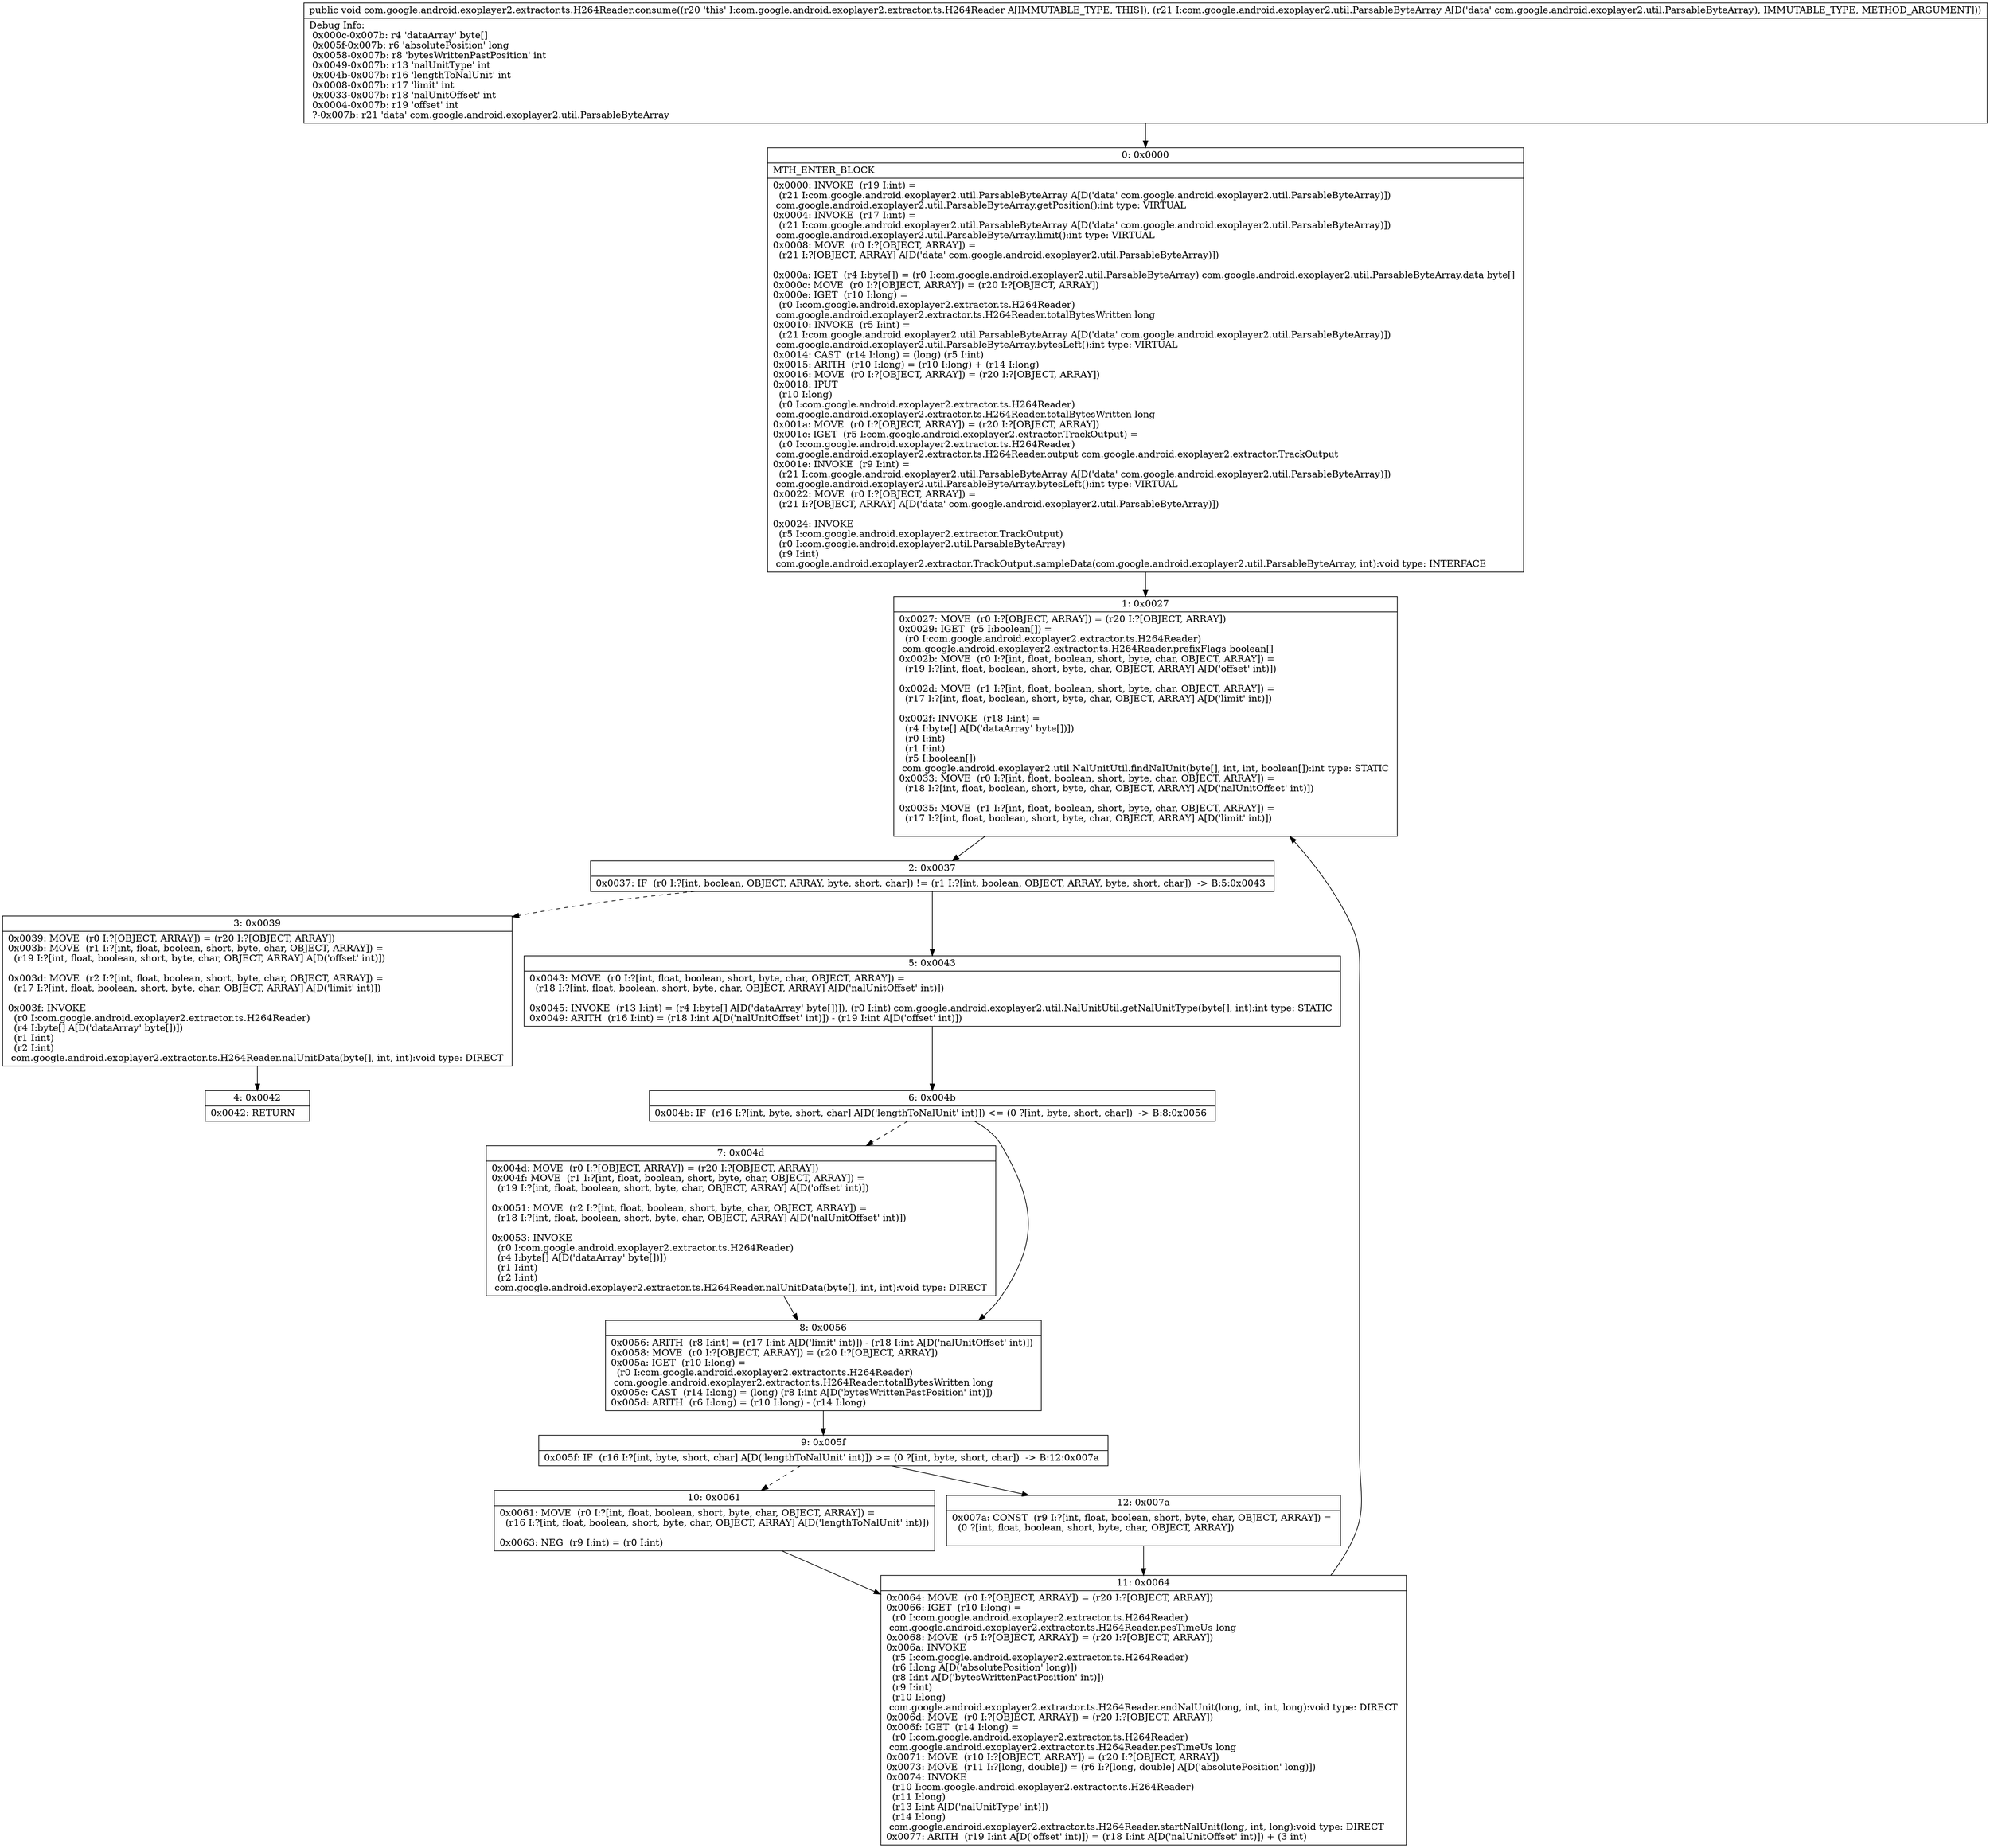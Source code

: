 digraph "CFG forcom.google.android.exoplayer2.extractor.ts.H264Reader.consume(Lcom\/google\/android\/exoplayer2\/util\/ParsableByteArray;)V" {
Node_0 [shape=record,label="{0\:\ 0x0000|MTH_ENTER_BLOCK\l|0x0000: INVOKE  (r19 I:int) = \l  (r21 I:com.google.android.exoplayer2.util.ParsableByteArray A[D('data' com.google.android.exoplayer2.util.ParsableByteArray)])\l com.google.android.exoplayer2.util.ParsableByteArray.getPosition():int type: VIRTUAL \l0x0004: INVOKE  (r17 I:int) = \l  (r21 I:com.google.android.exoplayer2.util.ParsableByteArray A[D('data' com.google.android.exoplayer2.util.ParsableByteArray)])\l com.google.android.exoplayer2.util.ParsableByteArray.limit():int type: VIRTUAL \l0x0008: MOVE  (r0 I:?[OBJECT, ARRAY]) = \l  (r21 I:?[OBJECT, ARRAY] A[D('data' com.google.android.exoplayer2.util.ParsableByteArray)])\l \l0x000a: IGET  (r4 I:byte[]) = (r0 I:com.google.android.exoplayer2.util.ParsableByteArray) com.google.android.exoplayer2.util.ParsableByteArray.data byte[] \l0x000c: MOVE  (r0 I:?[OBJECT, ARRAY]) = (r20 I:?[OBJECT, ARRAY]) \l0x000e: IGET  (r10 I:long) = \l  (r0 I:com.google.android.exoplayer2.extractor.ts.H264Reader)\l com.google.android.exoplayer2.extractor.ts.H264Reader.totalBytesWritten long \l0x0010: INVOKE  (r5 I:int) = \l  (r21 I:com.google.android.exoplayer2.util.ParsableByteArray A[D('data' com.google.android.exoplayer2.util.ParsableByteArray)])\l com.google.android.exoplayer2.util.ParsableByteArray.bytesLeft():int type: VIRTUAL \l0x0014: CAST  (r14 I:long) = (long) (r5 I:int) \l0x0015: ARITH  (r10 I:long) = (r10 I:long) + (r14 I:long) \l0x0016: MOVE  (r0 I:?[OBJECT, ARRAY]) = (r20 I:?[OBJECT, ARRAY]) \l0x0018: IPUT  \l  (r10 I:long)\l  (r0 I:com.google.android.exoplayer2.extractor.ts.H264Reader)\l com.google.android.exoplayer2.extractor.ts.H264Reader.totalBytesWritten long \l0x001a: MOVE  (r0 I:?[OBJECT, ARRAY]) = (r20 I:?[OBJECT, ARRAY]) \l0x001c: IGET  (r5 I:com.google.android.exoplayer2.extractor.TrackOutput) = \l  (r0 I:com.google.android.exoplayer2.extractor.ts.H264Reader)\l com.google.android.exoplayer2.extractor.ts.H264Reader.output com.google.android.exoplayer2.extractor.TrackOutput \l0x001e: INVOKE  (r9 I:int) = \l  (r21 I:com.google.android.exoplayer2.util.ParsableByteArray A[D('data' com.google.android.exoplayer2.util.ParsableByteArray)])\l com.google.android.exoplayer2.util.ParsableByteArray.bytesLeft():int type: VIRTUAL \l0x0022: MOVE  (r0 I:?[OBJECT, ARRAY]) = \l  (r21 I:?[OBJECT, ARRAY] A[D('data' com.google.android.exoplayer2.util.ParsableByteArray)])\l \l0x0024: INVOKE  \l  (r5 I:com.google.android.exoplayer2.extractor.TrackOutput)\l  (r0 I:com.google.android.exoplayer2.util.ParsableByteArray)\l  (r9 I:int)\l com.google.android.exoplayer2.extractor.TrackOutput.sampleData(com.google.android.exoplayer2.util.ParsableByteArray, int):void type: INTERFACE \l}"];
Node_1 [shape=record,label="{1\:\ 0x0027|0x0027: MOVE  (r0 I:?[OBJECT, ARRAY]) = (r20 I:?[OBJECT, ARRAY]) \l0x0029: IGET  (r5 I:boolean[]) = \l  (r0 I:com.google.android.exoplayer2.extractor.ts.H264Reader)\l com.google.android.exoplayer2.extractor.ts.H264Reader.prefixFlags boolean[] \l0x002b: MOVE  (r0 I:?[int, float, boolean, short, byte, char, OBJECT, ARRAY]) = \l  (r19 I:?[int, float, boolean, short, byte, char, OBJECT, ARRAY] A[D('offset' int)])\l \l0x002d: MOVE  (r1 I:?[int, float, boolean, short, byte, char, OBJECT, ARRAY]) = \l  (r17 I:?[int, float, boolean, short, byte, char, OBJECT, ARRAY] A[D('limit' int)])\l \l0x002f: INVOKE  (r18 I:int) = \l  (r4 I:byte[] A[D('dataArray' byte[])])\l  (r0 I:int)\l  (r1 I:int)\l  (r5 I:boolean[])\l com.google.android.exoplayer2.util.NalUnitUtil.findNalUnit(byte[], int, int, boolean[]):int type: STATIC \l0x0033: MOVE  (r0 I:?[int, float, boolean, short, byte, char, OBJECT, ARRAY]) = \l  (r18 I:?[int, float, boolean, short, byte, char, OBJECT, ARRAY] A[D('nalUnitOffset' int)])\l \l0x0035: MOVE  (r1 I:?[int, float, boolean, short, byte, char, OBJECT, ARRAY]) = \l  (r17 I:?[int, float, boolean, short, byte, char, OBJECT, ARRAY] A[D('limit' int)])\l \l}"];
Node_2 [shape=record,label="{2\:\ 0x0037|0x0037: IF  (r0 I:?[int, boolean, OBJECT, ARRAY, byte, short, char]) != (r1 I:?[int, boolean, OBJECT, ARRAY, byte, short, char])  \-\> B:5:0x0043 \l}"];
Node_3 [shape=record,label="{3\:\ 0x0039|0x0039: MOVE  (r0 I:?[OBJECT, ARRAY]) = (r20 I:?[OBJECT, ARRAY]) \l0x003b: MOVE  (r1 I:?[int, float, boolean, short, byte, char, OBJECT, ARRAY]) = \l  (r19 I:?[int, float, boolean, short, byte, char, OBJECT, ARRAY] A[D('offset' int)])\l \l0x003d: MOVE  (r2 I:?[int, float, boolean, short, byte, char, OBJECT, ARRAY]) = \l  (r17 I:?[int, float, boolean, short, byte, char, OBJECT, ARRAY] A[D('limit' int)])\l \l0x003f: INVOKE  \l  (r0 I:com.google.android.exoplayer2.extractor.ts.H264Reader)\l  (r4 I:byte[] A[D('dataArray' byte[])])\l  (r1 I:int)\l  (r2 I:int)\l com.google.android.exoplayer2.extractor.ts.H264Reader.nalUnitData(byte[], int, int):void type: DIRECT \l}"];
Node_4 [shape=record,label="{4\:\ 0x0042|0x0042: RETURN   \l}"];
Node_5 [shape=record,label="{5\:\ 0x0043|0x0043: MOVE  (r0 I:?[int, float, boolean, short, byte, char, OBJECT, ARRAY]) = \l  (r18 I:?[int, float, boolean, short, byte, char, OBJECT, ARRAY] A[D('nalUnitOffset' int)])\l \l0x0045: INVOKE  (r13 I:int) = (r4 I:byte[] A[D('dataArray' byte[])]), (r0 I:int) com.google.android.exoplayer2.util.NalUnitUtil.getNalUnitType(byte[], int):int type: STATIC \l0x0049: ARITH  (r16 I:int) = (r18 I:int A[D('nalUnitOffset' int)]) \- (r19 I:int A[D('offset' int)]) \l}"];
Node_6 [shape=record,label="{6\:\ 0x004b|0x004b: IF  (r16 I:?[int, byte, short, char] A[D('lengthToNalUnit' int)]) \<= (0 ?[int, byte, short, char])  \-\> B:8:0x0056 \l}"];
Node_7 [shape=record,label="{7\:\ 0x004d|0x004d: MOVE  (r0 I:?[OBJECT, ARRAY]) = (r20 I:?[OBJECT, ARRAY]) \l0x004f: MOVE  (r1 I:?[int, float, boolean, short, byte, char, OBJECT, ARRAY]) = \l  (r19 I:?[int, float, boolean, short, byte, char, OBJECT, ARRAY] A[D('offset' int)])\l \l0x0051: MOVE  (r2 I:?[int, float, boolean, short, byte, char, OBJECT, ARRAY]) = \l  (r18 I:?[int, float, boolean, short, byte, char, OBJECT, ARRAY] A[D('nalUnitOffset' int)])\l \l0x0053: INVOKE  \l  (r0 I:com.google.android.exoplayer2.extractor.ts.H264Reader)\l  (r4 I:byte[] A[D('dataArray' byte[])])\l  (r1 I:int)\l  (r2 I:int)\l com.google.android.exoplayer2.extractor.ts.H264Reader.nalUnitData(byte[], int, int):void type: DIRECT \l}"];
Node_8 [shape=record,label="{8\:\ 0x0056|0x0056: ARITH  (r8 I:int) = (r17 I:int A[D('limit' int)]) \- (r18 I:int A[D('nalUnitOffset' int)]) \l0x0058: MOVE  (r0 I:?[OBJECT, ARRAY]) = (r20 I:?[OBJECT, ARRAY]) \l0x005a: IGET  (r10 I:long) = \l  (r0 I:com.google.android.exoplayer2.extractor.ts.H264Reader)\l com.google.android.exoplayer2.extractor.ts.H264Reader.totalBytesWritten long \l0x005c: CAST  (r14 I:long) = (long) (r8 I:int A[D('bytesWrittenPastPosition' int)]) \l0x005d: ARITH  (r6 I:long) = (r10 I:long) \- (r14 I:long) \l}"];
Node_9 [shape=record,label="{9\:\ 0x005f|0x005f: IF  (r16 I:?[int, byte, short, char] A[D('lengthToNalUnit' int)]) \>= (0 ?[int, byte, short, char])  \-\> B:12:0x007a \l}"];
Node_10 [shape=record,label="{10\:\ 0x0061|0x0061: MOVE  (r0 I:?[int, float, boolean, short, byte, char, OBJECT, ARRAY]) = \l  (r16 I:?[int, float, boolean, short, byte, char, OBJECT, ARRAY] A[D('lengthToNalUnit' int)])\l \l0x0063: NEG  (r9 I:int) = (r0 I:int) \l}"];
Node_11 [shape=record,label="{11\:\ 0x0064|0x0064: MOVE  (r0 I:?[OBJECT, ARRAY]) = (r20 I:?[OBJECT, ARRAY]) \l0x0066: IGET  (r10 I:long) = \l  (r0 I:com.google.android.exoplayer2.extractor.ts.H264Reader)\l com.google.android.exoplayer2.extractor.ts.H264Reader.pesTimeUs long \l0x0068: MOVE  (r5 I:?[OBJECT, ARRAY]) = (r20 I:?[OBJECT, ARRAY]) \l0x006a: INVOKE  \l  (r5 I:com.google.android.exoplayer2.extractor.ts.H264Reader)\l  (r6 I:long A[D('absolutePosition' long)])\l  (r8 I:int A[D('bytesWrittenPastPosition' int)])\l  (r9 I:int)\l  (r10 I:long)\l com.google.android.exoplayer2.extractor.ts.H264Reader.endNalUnit(long, int, int, long):void type: DIRECT \l0x006d: MOVE  (r0 I:?[OBJECT, ARRAY]) = (r20 I:?[OBJECT, ARRAY]) \l0x006f: IGET  (r14 I:long) = \l  (r0 I:com.google.android.exoplayer2.extractor.ts.H264Reader)\l com.google.android.exoplayer2.extractor.ts.H264Reader.pesTimeUs long \l0x0071: MOVE  (r10 I:?[OBJECT, ARRAY]) = (r20 I:?[OBJECT, ARRAY]) \l0x0073: MOVE  (r11 I:?[long, double]) = (r6 I:?[long, double] A[D('absolutePosition' long)]) \l0x0074: INVOKE  \l  (r10 I:com.google.android.exoplayer2.extractor.ts.H264Reader)\l  (r11 I:long)\l  (r13 I:int A[D('nalUnitType' int)])\l  (r14 I:long)\l com.google.android.exoplayer2.extractor.ts.H264Reader.startNalUnit(long, int, long):void type: DIRECT \l0x0077: ARITH  (r19 I:int A[D('offset' int)]) = (r18 I:int A[D('nalUnitOffset' int)]) + (3 int) \l}"];
Node_12 [shape=record,label="{12\:\ 0x007a|0x007a: CONST  (r9 I:?[int, float, boolean, short, byte, char, OBJECT, ARRAY]) = \l  (0 ?[int, float, boolean, short, byte, char, OBJECT, ARRAY])\l \l}"];
MethodNode[shape=record,label="{public void com.google.android.exoplayer2.extractor.ts.H264Reader.consume((r20 'this' I:com.google.android.exoplayer2.extractor.ts.H264Reader A[IMMUTABLE_TYPE, THIS]), (r21 I:com.google.android.exoplayer2.util.ParsableByteArray A[D('data' com.google.android.exoplayer2.util.ParsableByteArray), IMMUTABLE_TYPE, METHOD_ARGUMENT]))  | Debug Info:\l  0x000c\-0x007b: r4 'dataArray' byte[]\l  0x005f\-0x007b: r6 'absolutePosition' long\l  0x0058\-0x007b: r8 'bytesWrittenPastPosition' int\l  0x0049\-0x007b: r13 'nalUnitType' int\l  0x004b\-0x007b: r16 'lengthToNalUnit' int\l  0x0008\-0x007b: r17 'limit' int\l  0x0033\-0x007b: r18 'nalUnitOffset' int\l  0x0004\-0x007b: r19 'offset' int\l  ?\-0x007b: r21 'data' com.google.android.exoplayer2.util.ParsableByteArray\l}"];
MethodNode -> Node_0;
Node_0 -> Node_1;
Node_1 -> Node_2;
Node_2 -> Node_3[style=dashed];
Node_2 -> Node_5;
Node_3 -> Node_4;
Node_5 -> Node_6;
Node_6 -> Node_7[style=dashed];
Node_6 -> Node_8;
Node_7 -> Node_8;
Node_8 -> Node_9;
Node_9 -> Node_10[style=dashed];
Node_9 -> Node_12;
Node_10 -> Node_11;
Node_11 -> Node_1;
Node_12 -> Node_11;
}

